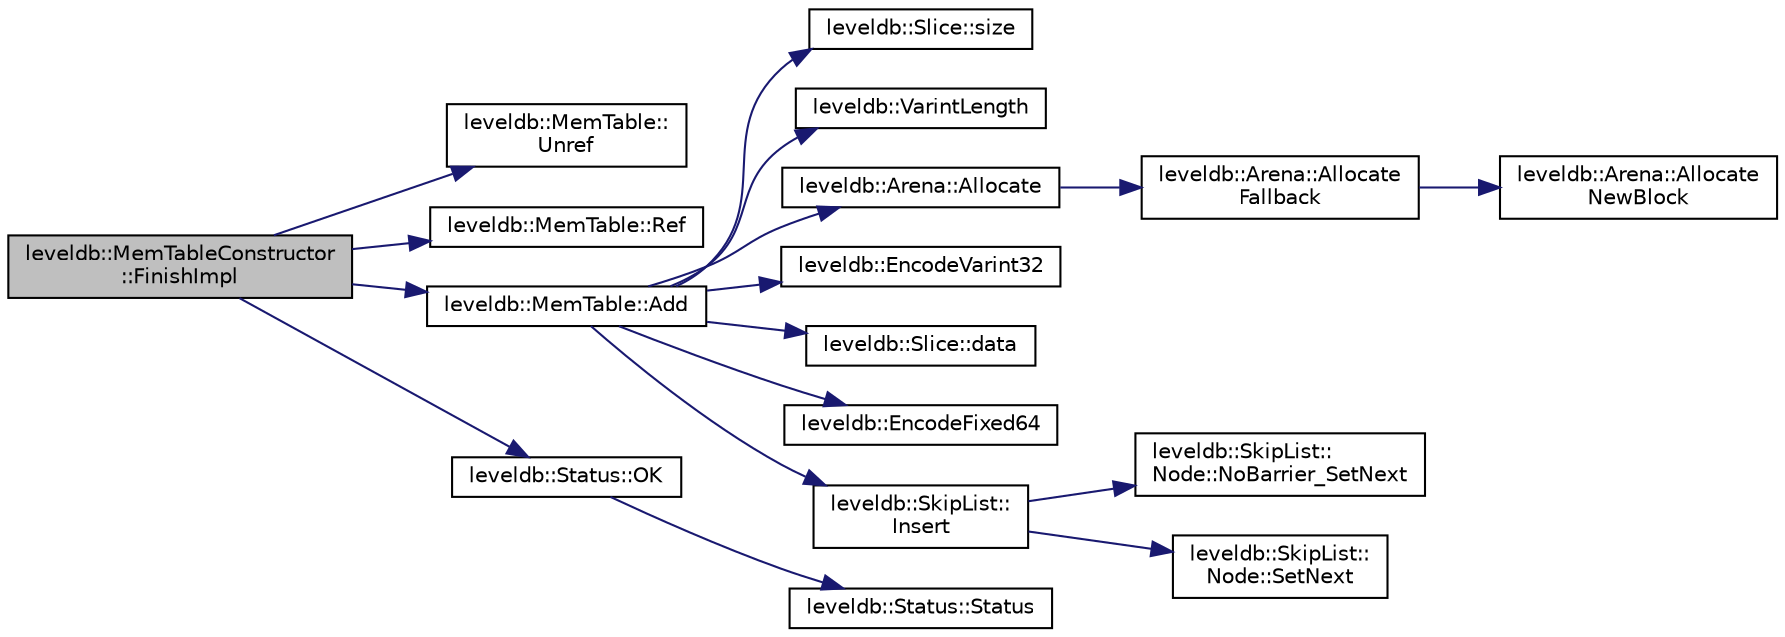 digraph "leveldb::MemTableConstructor::FinishImpl"
{
  edge [fontname="Helvetica",fontsize="10",labelfontname="Helvetica",labelfontsize="10"];
  node [fontname="Helvetica",fontsize="10",shape=record];
  rankdir="LR";
  Node1 [label="leveldb::MemTableConstructor\l::FinishImpl",height=0.2,width=0.4,color="black", fillcolor="grey75", style="filled" fontcolor="black"];
  Node1 -> Node2 [color="midnightblue",fontsize="10",style="solid",fontname="Helvetica"];
  Node2 [label="leveldb::MemTable::\lUnref",height=0.2,width=0.4,color="black", fillcolor="white", style="filled",URL="$classleveldb_1_1_mem_table.html#a5dcbf17d1477e6098a30dadd0745cfb2"];
  Node1 -> Node3 [color="midnightblue",fontsize="10",style="solid",fontname="Helvetica"];
  Node3 [label="leveldb::MemTable::Ref",height=0.2,width=0.4,color="black", fillcolor="white", style="filled",URL="$classleveldb_1_1_mem_table.html#a332484cffd2ebc7d6a51f22eeeeeb71b"];
  Node1 -> Node4 [color="midnightblue",fontsize="10",style="solid",fontname="Helvetica"];
  Node4 [label="leveldb::MemTable::Add",height=0.2,width=0.4,color="black", fillcolor="white", style="filled",URL="$classleveldb_1_1_mem_table.html#a37bec80954badb2354426aa175e9371f"];
  Node4 -> Node5 [color="midnightblue",fontsize="10",style="solid",fontname="Helvetica"];
  Node5 [label="leveldb::Slice::size",height=0.2,width=0.4,color="black", fillcolor="white", style="filled",URL="$classleveldb_1_1_slice.html#a947d3173f04f8a30553e89046daf91d5"];
  Node4 -> Node6 [color="midnightblue",fontsize="10",style="solid",fontname="Helvetica"];
  Node6 [label="leveldb::VarintLength",height=0.2,width=0.4,color="black", fillcolor="white", style="filled",URL="$namespaceleveldb.html#ac22b2a69554ed12ecf1bd4650282f307"];
  Node4 -> Node7 [color="midnightblue",fontsize="10",style="solid",fontname="Helvetica"];
  Node7 [label="leveldb::Arena::Allocate",height=0.2,width=0.4,color="black", fillcolor="white", style="filled",URL="$classleveldb_1_1_arena.html#add4bc4b1c8fdf5be7a96a7ec00a0732e"];
  Node7 -> Node8 [color="midnightblue",fontsize="10",style="solid",fontname="Helvetica"];
  Node8 [label="leveldb::Arena::Allocate\lFallback",height=0.2,width=0.4,color="black", fillcolor="white", style="filled",URL="$classleveldb_1_1_arena.html#ae2769aced236a3e28f0f6414f0a604d0"];
  Node8 -> Node9 [color="midnightblue",fontsize="10",style="solid",fontname="Helvetica"];
  Node9 [label="leveldb::Arena::Allocate\lNewBlock",height=0.2,width=0.4,color="black", fillcolor="white", style="filled",URL="$classleveldb_1_1_arena.html#afb0a6d9d349dcc35ff0a0214062ebac8"];
  Node4 -> Node10 [color="midnightblue",fontsize="10",style="solid",fontname="Helvetica"];
  Node10 [label="leveldb::EncodeVarint32",height=0.2,width=0.4,color="black", fillcolor="white", style="filled",URL="$namespaceleveldb.html#ac5e7a0e0356b856317349a870e3bfb41"];
  Node4 -> Node11 [color="midnightblue",fontsize="10",style="solid",fontname="Helvetica"];
  Node11 [label="leveldb::Slice::data",height=0.2,width=0.4,color="black", fillcolor="white", style="filled",URL="$classleveldb_1_1_slice.html#aa64861043d9deee6889461bf0593cf73"];
  Node4 -> Node12 [color="midnightblue",fontsize="10",style="solid",fontname="Helvetica"];
  Node12 [label="leveldb::EncodeFixed64",height=0.2,width=0.4,color="black", fillcolor="white", style="filled",URL="$namespaceleveldb.html#a725a2c0ebf763116b4ca3fb78564ff70"];
  Node4 -> Node13 [color="midnightblue",fontsize="10",style="solid",fontname="Helvetica"];
  Node13 [label="leveldb::SkipList::\lInsert",height=0.2,width=0.4,color="black", fillcolor="white", style="filled",URL="$classleveldb_1_1_skip_list.html#af1ed755f0825f38272aafe3cae4da644"];
  Node13 -> Node14 [color="midnightblue",fontsize="10",style="solid",fontname="Helvetica"];
  Node14 [label="leveldb::SkipList::\lNode::NoBarrier_SetNext",height=0.2,width=0.4,color="black", fillcolor="white", style="filled",URL="$structleveldb_1_1_skip_list_1_1_node.html#af93b362f5e38fcf645820e02377cca64"];
  Node13 -> Node15 [color="midnightblue",fontsize="10",style="solid",fontname="Helvetica"];
  Node15 [label="leveldb::SkipList::\lNode::SetNext",height=0.2,width=0.4,color="black", fillcolor="white", style="filled",URL="$structleveldb_1_1_skip_list_1_1_node.html#a46c7cc10db3d77c85df7e411b720a8f4"];
  Node1 -> Node16 [color="midnightblue",fontsize="10",style="solid",fontname="Helvetica"];
  Node16 [label="leveldb::Status::OK",height=0.2,width=0.4,color="black", fillcolor="white", style="filled",URL="$classleveldb_1_1_status.html#a8e3720d233281c874a53c17e081f51b3"];
  Node16 -> Node17 [color="midnightblue",fontsize="10",style="solid",fontname="Helvetica"];
  Node17 [label="leveldb::Status::Status",height=0.2,width=0.4,color="black", fillcolor="white", style="filled",URL="$classleveldb_1_1_status.html#a941ec793179e81df3032a612cfe5039f"];
}
